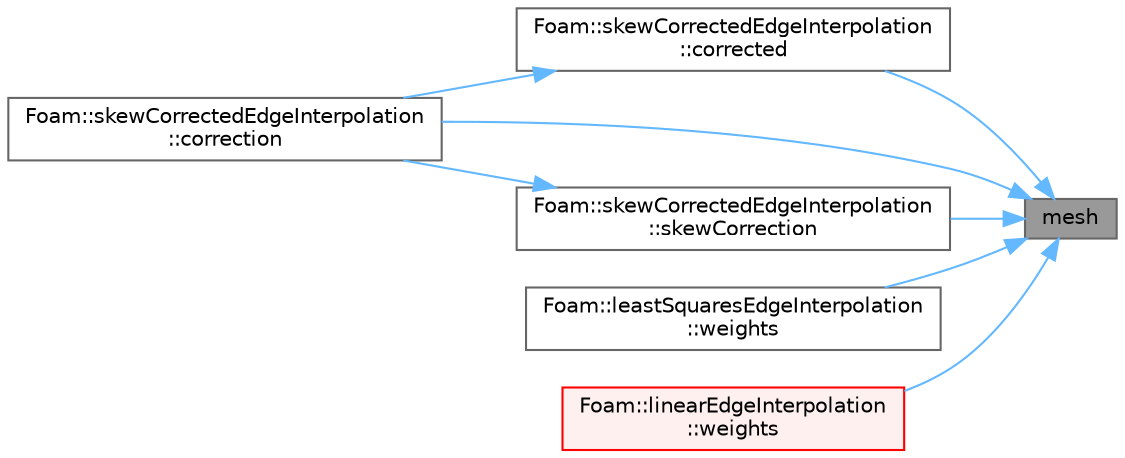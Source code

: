 digraph "mesh"
{
 // LATEX_PDF_SIZE
  bgcolor="transparent";
  edge [fontname=Helvetica,fontsize=10,labelfontname=Helvetica,labelfontsize=10];
  node [fontname=Helvetica,fontsize=10,shape=box,height=0.2,width=0.4];
  rankdir="RL";
  Node1 [id="Node000001",label="mesh",height=0.2,width=0.4,color="gray40", fillcolor="grey60", style="filled", fontcolor="black",tooltip=" "];
  Node1 -> Node2 [id="edge1_Node000001_Node000002",dir="back",color="steelblue1",style="solid",tooltip=" "];
  Node2 [id="Node000002",label="Foam::skewCorrectedEdgeInterpolation\l::corrected",height=0.2,width=0.4,color="grey40", fillcolor="white", style="filled",URL="$classFoam_1_1skewCorrectedEdgeInterpolation.html#a09ea734bf81e6dc77b1347909d536fc1",tooltip=" "];
  Node2 -> Node3 [id="edge2_Node000002_Node000003",dir="back",color="steelblue1",style="solid",tooltip=" "];
  Node3 [id="Node000003",label="Foam::skewCorrectedEdgeInterpolation\l::correction",height=0.2,width=0.4,color="grey40", fillcolor="white", style="filled",URL="$classFoam_1_1skewCorrectedEdgeInterpolation.html#adf6ae83ea5c72d75b39e93bf87935151",tooltip=" "];
  Node1 -> Node3 [id="edge3_Node000001_Node000003",dir="back",color="steelblue1",style="solid",tooltip=" "];
  Node1 -> Node4 [id="edge4_Node000001_Node000004",dir="back",color="steelblue1",style="solid",tooltip=" "];
  Node4 [id="Node000004",label="Foam::skewCorrectedEdgeInterpolation\l::skewCorrection",height=0.2,width=0.4,color="grey40", fillcolor="white", style="filled",URL="$classFoam_1_1skewCorrectedEdgeInterpolation.html#a1ee60e302ed246732a5c51fd6fcc4688",tooltip=" "];
  Node4 -> Node3 [id="edge5_Node000004_Node000003",dir="back",color="steelblue1",style="solid",tooltip=" "];
  Node1 -> Node5 [id="edge6_Node000001_Node000005",dir="back",color="steelblue1",style="solid",tooltip=" "];
  Node5 [id="Node000005",label="Foam::leastSquaresEdgeInterpolation\l::weights",height=0.2,width=0.4,color="grey40", fillcolor="white", style="filled",URL="$classFoam_1_1leastSquaresEdgeInterpolation.html#a7cceb9eef87ef3431ee3a1bb24279e86",tooltip=" "];
  Node1 -> Node6 [id="edge7_Node000001_Node000006",dir="back",color="steelblue1",style="solid",tooltip=" "];
  Node6 [id="Node000006",label="Foam::linearEdgeInterpolation\l::weights",height=0.2,width=0.4,color="red", fillcolor="#FFF0F0", style="filled",URL="$classFoam_1_1linearEdgeInterpolation.html#a7cceb9eef87ef3431ee3a1bb24279e86",tooltip=" "];
}
